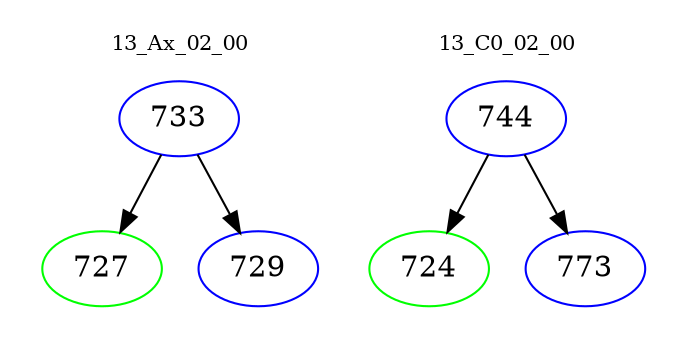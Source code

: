 digraph{
subgraph cluster_0 {
color = white
label = "13_Ax_02_00";
fontsize=10;
T0_733 [label="733", color="blue"]
T0_733 -> T0_727 [color="black"]
T0_727 [label="727", color="green"]
T0_733 -> T0_729 [color="black"]
T0_729 [label="729", color="blue"]
}
subgraph cluster_1 {
color = white
label = "13_C0_02_00";
fontsize=10;
T1_744 [label="744", color="blue"]
T1_744 -> T1_724 [color="black"]
T1_724 [label="724", color="green"]
T1_744 -> T1_773 [color="black"]
T1_773 [label="773", color="blue"]
}
}
